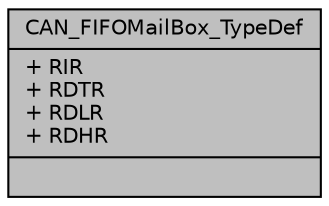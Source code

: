 digraph "CAN_FIFOMailBox_TypeDef"
{
  edge [fontname="Helvetica",fontsize="10",labelfontname="Helvetica",labelfontsize="10"];
  node [fontname="Helvetica",fontsize="10",shape=record];
  Node1 [label="{CAN_FIFOMailBox_TypeDef\n|+ RIR\l+ RDTR\l+ RDLR\l+ RDHR\l|}",height=0.2,width=0.4,color="black", fillcolor="grey75", style="filled", fontcolor="black"];
}

